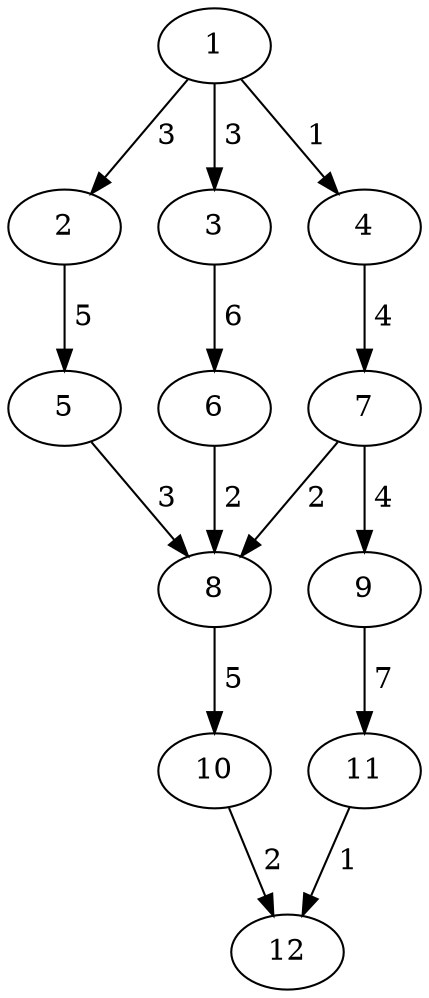 strict digraph G {

    1 ->  2 [label=" 3"]
    1 ->  3 [label=" 3"]
    1 ->  4 [label=" 1"]
    2 ->  5 [label=" 5"]
    3 ->  6 [label=" 6"]
    4 ->  7 [label=" 4"]
    5 ->  8 [label=" 3"]
    6 ->  8 [label=" 2"]
    7 ->  8 [label=" 2"]
    7 ->  9 [label=" 4"]
    8 ->  10 [label=" 5"]
    9 ->  11 [label=" 7"]
    10 ->  12 [label=" 2"]
    11 ->  12 [label=" 1"]

 }